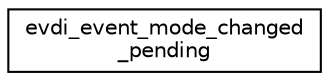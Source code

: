 digraph "圖形化之類別階層"
{
 // LATEX_PDF_SIZE
  edge [fontname="Helvetica",fontsize="10",labelfontname="Helvetica",labelfontsize="10"];
  node [fontname="Helvetica",fontsize="10",shape=record];
  rankdir="LR";
  Node0 [label="evdi_event_mode_changed\l_pending",height=0.2,width=0.4,color="black", fillcolor="white", style="filled",URL="$structevdi__event__mode__changed__pending.html",tooltip=" "];
}
